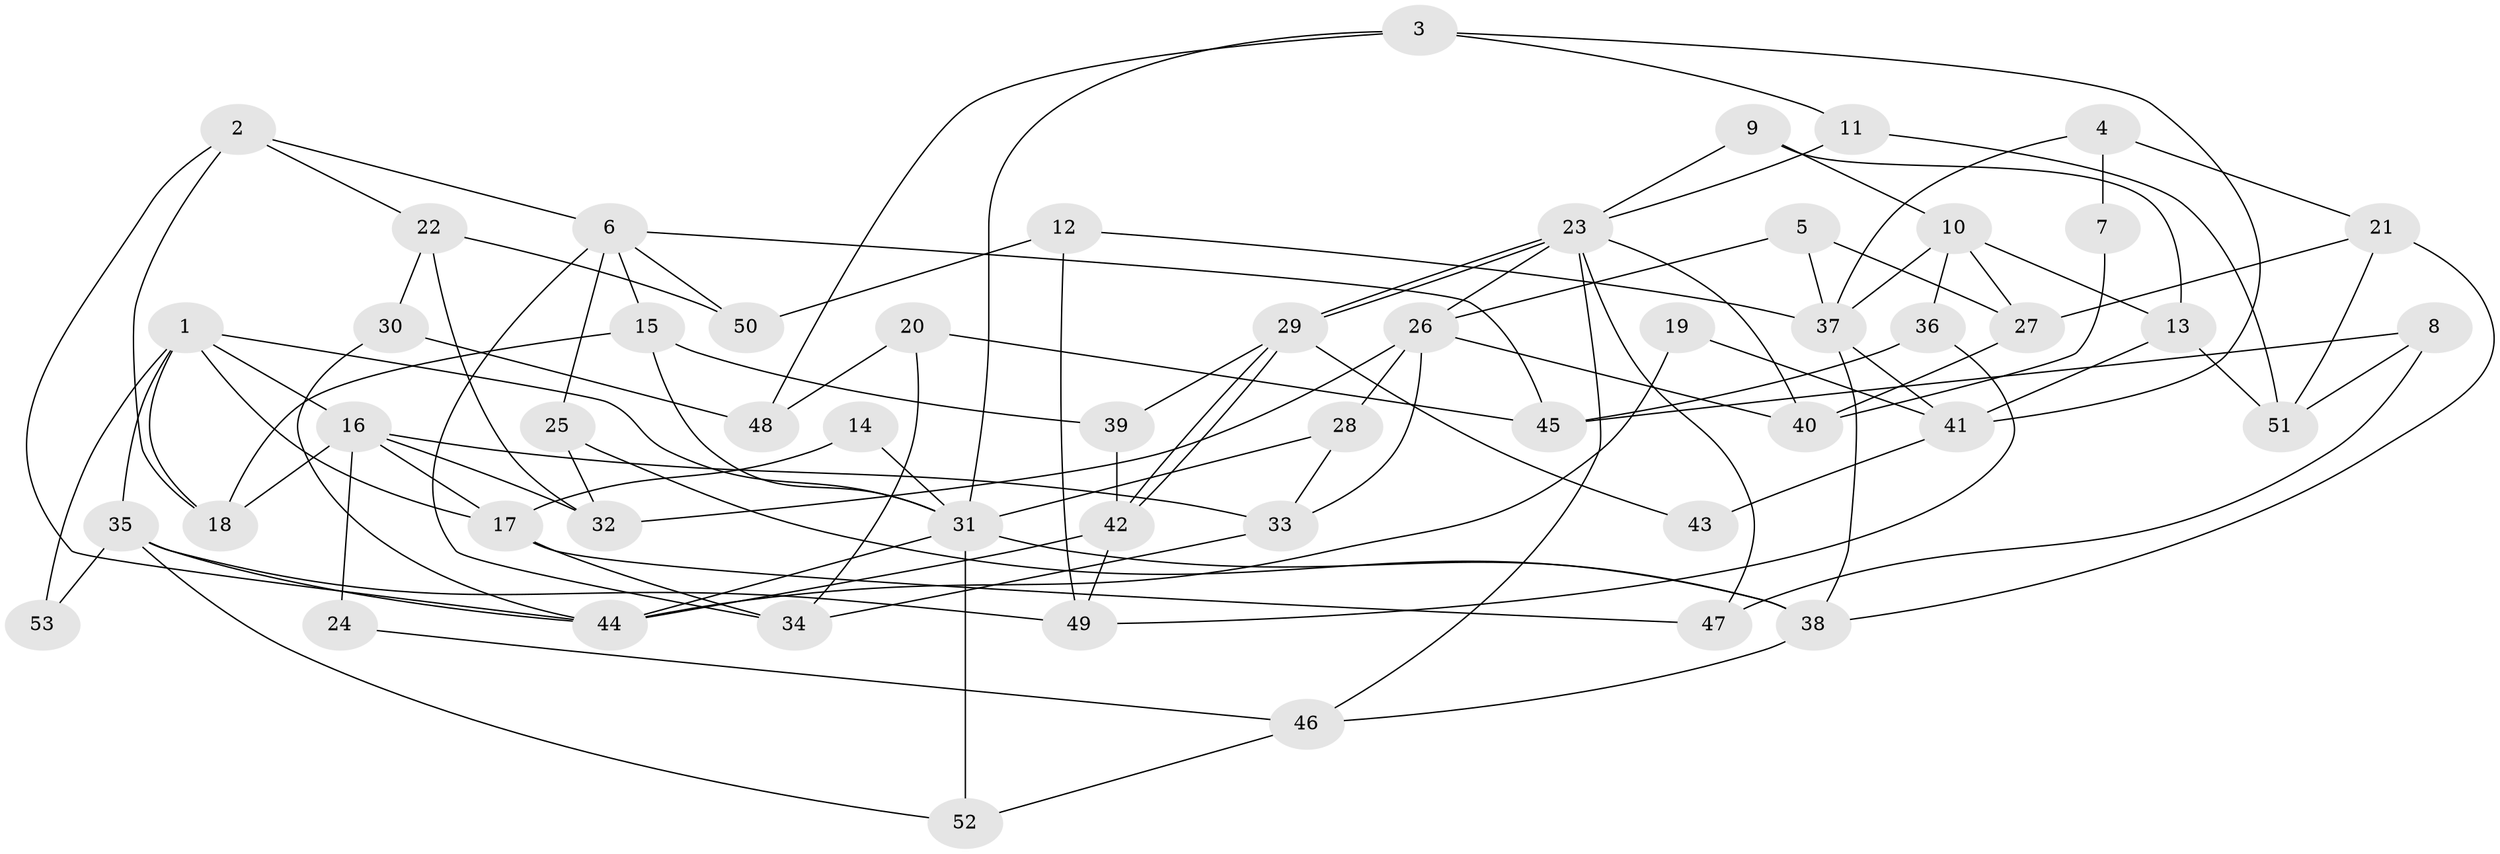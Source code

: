 // Generated by graph-tools (version 1.1) at 2025/49/03/09/25 04:49:31]
// undirected, 53 vertices, 106 edges
graph export_dot {
graph [start="1"]
  node [color=gray90,style=filled];
  1;
  2;
  3;
  4;
  5;
  6;
  7;
  8;
  9;
  10;
  11;
  12;
  13;
  14;
  15;
  16;
  17;
  18;
  19;
  20;
  21;
  22;
  23;
  24;
  25;
  26;
  27;
  28;
  29;
  30;
  31;
  32;
  33;
  34;
  35;
  36;
  37;
  38;
  39;
  40;
  41;
  42;
  43;
  44;
  45;
  46;
  47;
  48;
  49;
  50;
  51;
  52;
  53;
  1 -- 35;
  1 -- 31;
  1 -- 16;
  1 -- 17;
  1 -- 18;
  1 -- 53;
  2 -- 18;
  2 -- 6;
  2 -- 22;
  2 -- 44;
  3 -- 11;
  3 -- 31;
  3 -- 41;
  3 -- 48;
  4 -- 37;
  4 -- 21;
  4 -- 7;
  5 -- 26;
  5 -- 37;
  5 -- 27;
  6 -- 34;
  6 -- 25;
  6 -- 15;
  6 -- 45;
  6 -- 50;
  7 -- 40;
  8 -- 45;
  8 -- 47;
  8 -- 51;
  9 -- 23;
  9 -- 10;
  9 -- 13;
  10 -- 13;
  10 -- 27;
  10 -- 36;
  10 -- 37;
  11 -- 51;
  11 -- 23;
  12 -- 37;
  12 -- 50;
  12 -- 49;
  13 -- 51;
  13 -- 41;
  14 -- 31;
  14 -- 17;
  15 -- 31;
  15 -- 18;
  15 -- 39;
  16 -- 18;
  16 -- 17;
  16 -- 24;
  16 -- 32;
  16 -- 33;
  17 -- 34;
  17 -- 47;
  19 -- 44;
  19 -- 41;
  20 -- 45;
  20 -- 34;
  20 -- 48;
  21 -- 27;
  21 -- 38;
  21 -- 51;
  22 -- 30;
  22 -- 32;
  22 -- 50;
  23 -- 26;
  23 -- 29;
  23 -- 29;
  23 -- 40;
  23 -- 46;
  23 -- 47;
  24 -- 46;
  25 -- 32;
  25 -- 38;
  26 -- 28;
  26 -- 32;
  26 -- 33;
  26 -- 40;
  27 -- 40;
  28 -- 31;
  28 -- 33;
  29 -- 42;
  29 -- 42;
  29 -- 39;
  29 -- 43;
  30 -- 44;
  30 -- 48;
  31 -- 52;
  31 -- 44;
  31 -- 38;
  33 -- 34;
  35 -- 44;
  35 -- 49;
  35 -- 52;
  35 -- 53;
  36 -- 49;
  36 -- 45;
  37 -- 41;
  37 -- 38;
  38 -- 46;
  39 -- 42;
  41 -- 43;
  42 -- 44;
  42 -- 49;
  46 -- 52;
}

